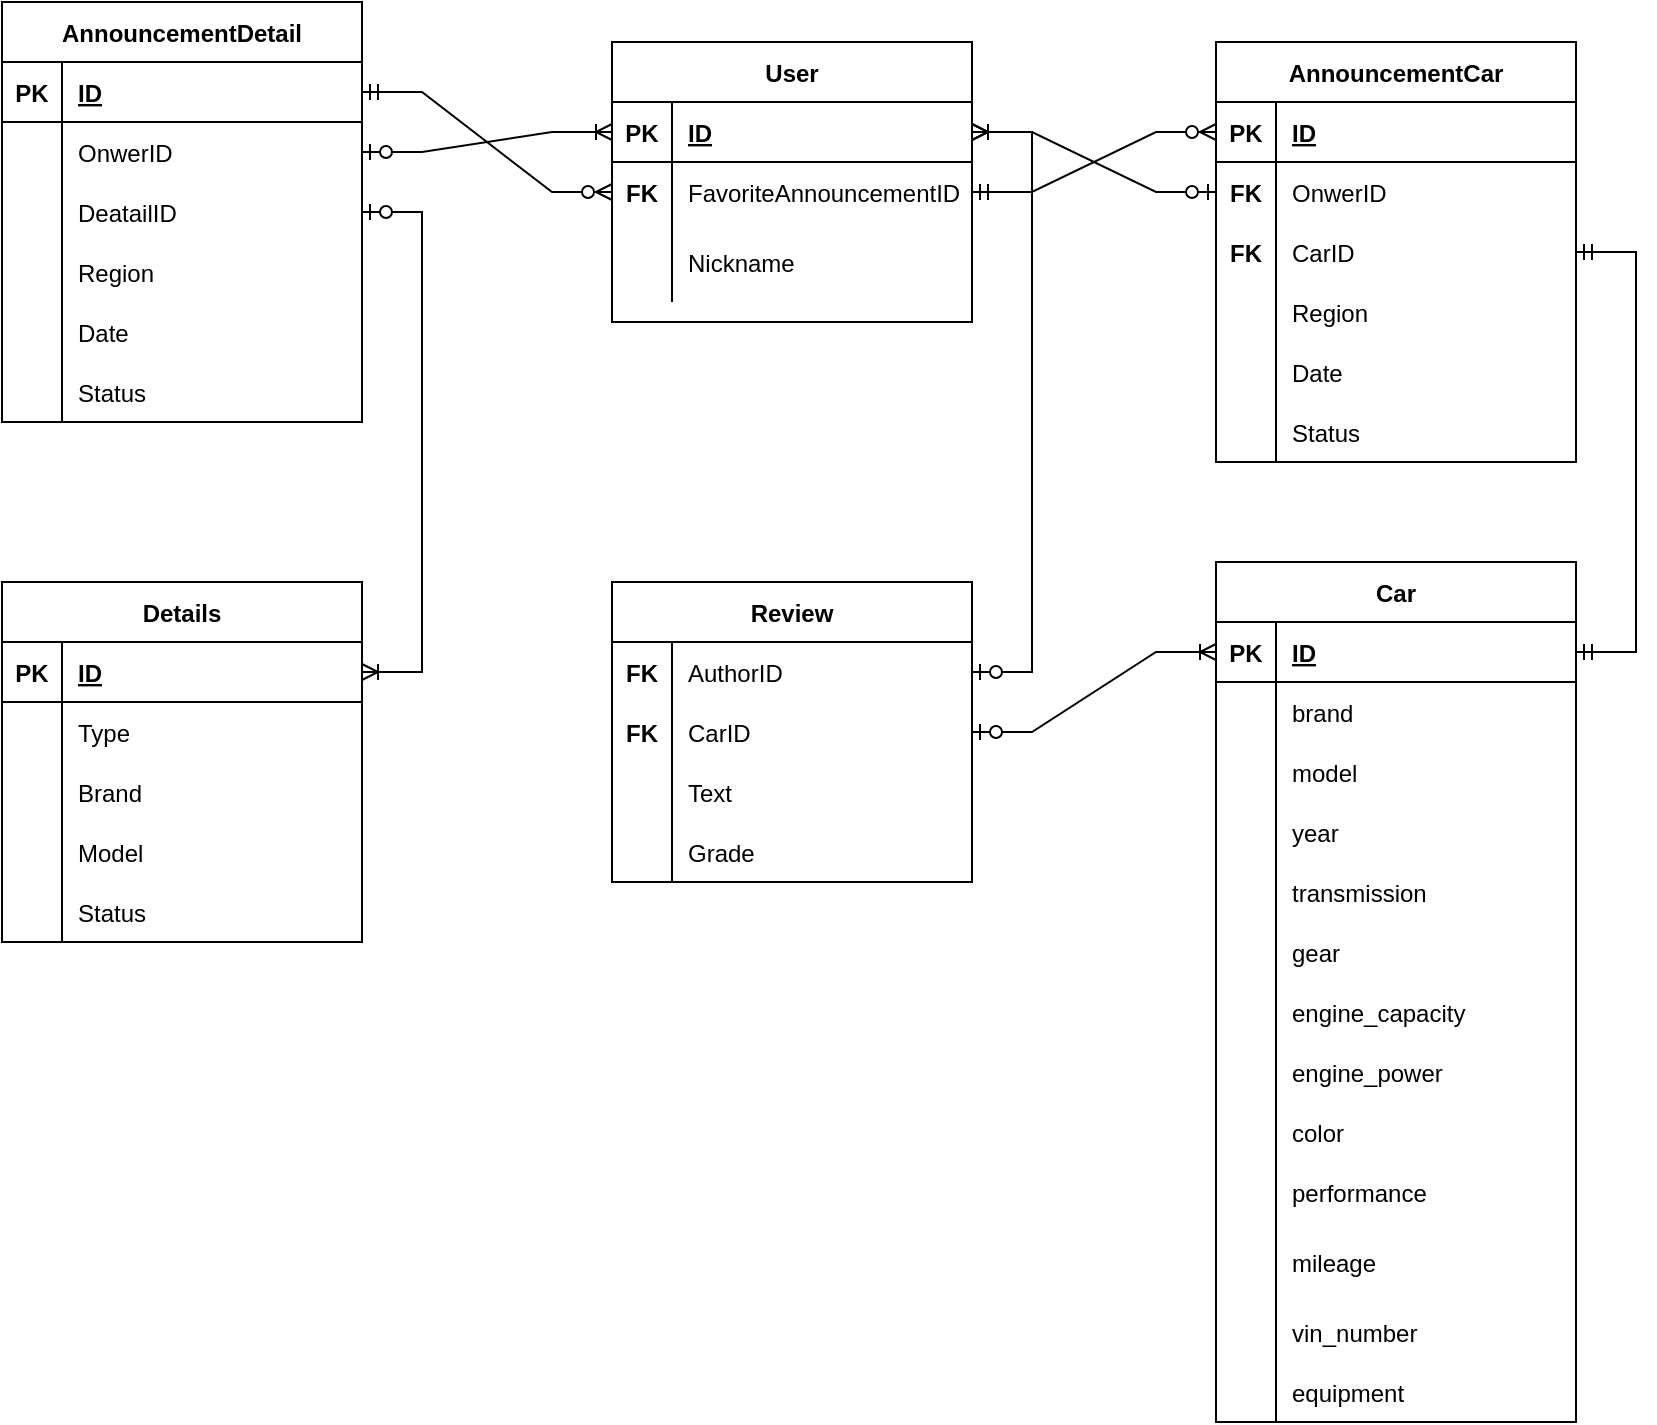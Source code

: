<mxfile version="15.7.4" type="google"><diagram id="rW8OtsRRnIkYGr0_6KCj" name="Page-1"><mxGraphModel dx="2489" dy="802" grid="1" gridSize="10" guides="1" tooltips="1" connect="1" arrows="1" fold="1" page="1" pageScale="1" pageWidth="827" pageHeight="1169" math="0" shadow="0"><root><mxCell id="0"/><mxCell id="1" parent="0"/><mxCell id="2dMQiAIDQR5k8tGuNrAE-1" value="User" style="shape=table;startSize=30;container=1;collapsible=1;childLayout=tableLayout;fixedRows=1;rowLines=0;fontStyle=1;align=center;resizeLast=1;" vertex="1" parent="1"><mxGeometry x="-522" y="20" width="180" height="140" as="geometry"/></mxCell><mxCell id="2dMQiAIDQR5k8tGuNrAE-2" value="" style="shape=partialRectangle;collapsible=0;dropTarget=0;pointerEvents=0;fillColor=none;top=0;left=0;bottom=1;right=0;points=[[0,0.5],[1,0.5]];portConstraint=eastwest;" vertex="1" parent="2dMQiAIDQR5k8tGuNrAE-1"><mxGeometry y="30" width="180" height="30" as="geometry"/></mxCell><mxCell id="2dMQiAIDQR5k8tGuNrAE-3" value="PK" style="shape=partialRectangle;connectable=0;fillColor=none;top=0;left=0;bottom=0;right=0;fontStyle=1;overflow=hidden;" vertex="1" parent="2dMQiAIDQR5k8tGuNrAE-2"><mxGeometry width="30" height="30" as="geometry"><mxRectangle width="30" height="30" as="alternateBounds"/></mxGeometry></mxCell><mxCell id="2dMQiAIDQR5k8tGuNrAE-4" value="ID" style="shape=partialRectangle;connectable=0;fillColor=none;top=0;left=0;bottom=0;right=0;align=left;spacingLeft=6;fontStyle=5;overflow=hidden;" vertex="1" parent="2dMQiAIDQR5k8tGuNrAE-2"><mxGeometry x="30" width="150" height="30" as="geometry"><mxRectangle width="150" height="30" as="alternateBounds"/></mxGeometry></mxCell><mxCell id="2dMQiAIDQR5k8tGuNrAE-5" value="" style="shape=partialRectangle;collapsible=0;dropTarget=0;pointerEvents=0;fillColor=none;top=0;left=0;bottom=0;right=0;points=[[0,0.5],[1,0.5]];portConstraint=eastwest;" vertex="1" parent="2dMQiAIDQR5k8tGuNrAE-1"><mxGeometry y="60" width="180" height="30" as="geometry"/></mxCell><mxCell id="2dMQiAIDQR5k8tGuNrAE-6" value="" style="shape=partialRectangle;connectable=0;fillColor=none;top=0;left=0;bottom=0;right=0;editable=1;overflow=hidden;" vertex="1" parent="2dMQiAIDQR5k8tGuNrAE-5"><mxGeometry width="30" height="30" as="geometry"><mxRectangle width="30" height="30" as="alternateBounds"/></mxGeometry></mxCell><mxCell id="2dMQiAIDQR5k8tGuNrAE-7" value="FavoriteAnnouncementID" style="shape=partialRectangle;connectable=0;fillColor=none;top=0;left=0;bottom=0;right=0;align=left;spacingLeft=6;overflow=hidden;" vertex="1" parent="2dMQiAIDQR5k8tGuNrAE-5"><mxGeometry x="30" width="150" height="30" as="geometry"><mxRectangle width="150" height="30" as="alternateBounds"/></mxGeometry></mxCell><mxCell id="2dMQiAIDQR5k8tGuNrAE-8" value="" style="shape=partialRectangle;collapsible=0;dropTarget=0;pointerEvents=0;fillColor=none;top=0;left=0;bottom=0;right=0;points=[[0,0.5],[1,0.5]];portConstraint=eastwest;" vertex="1" parent="2dMQiAIDQR5k8tGuNrAE-1"><mxGeometry y="90" width="180" height="40" as="geometry"/></mxCell><mxCell id="2dMQiAIDQR5k8tGuNrAE-9" value="" style="shape=partialRectangle;connectable=0;fillColor=none;top=0;left=0;bottom=0;right=0;editable=1;overflow=hidden;" vertex="1" parent="2dMQiAIDQR5k8tGuNrAE-8"><mxGeometry width="30" height="40" as="geometry"><mxRectangle width="30" height="40" as="alternateBounds"/></mxGeometry></mxCell><mxCell id="2dMQiAIDQR5k8tGuNrAE-10" value="Nickname" style="shape=partialRectangle;connectable=0;fillColor=none;top=0;left=0;bottom=0;right=0;align=left;spacingLeft=6;overflow=hidden;" vertex="1" parent="2dMQiAIDQR5k8tGuNrAE-8"><mxGeometry x="30" width="150" height="40" as="geometry"><mxRectangle width="150" height="40" as="alternateBounds"/></mxGeometry></mxCell><mxCell id="2dMQiAIDQR5k8tGuNrAE-14" value="AnnouncementCar" style="shape=table;startSize=30;container=1;collapsible=1;childLayout=tableLayout;fixedRows=1;rowLines=0;fontStyle=1;align=center;resizeLast=1;" vertex="1" parent="1"><mxGeometry x="-220" y="20" width="180" height="210" as="geometry"/></mxCell><mxCell id="2dMQiAIDQR5k8tGuNrAE-15" value="" style="shape=partialRectangle;collapsible=0;dropTarget=0;pointerEvents=0;fillColor=none;top=0;left=0;bottom=1;right=0;points=[[0,0.5],[1,0.5]];portConstraint=eastwest;" vertex="1" parent="2dMQiAIDQR5k8tGuNrAE-14"><mxGeometry y="30" width="180" height="30" as="geometry"/></mxCell><mxCell id="2dMQiAIDQR5k8tGuNrAE-16" value="PK" style="shape=partialRectangle;connectable=0;fillColor=none;top=0;left=0;bottom=0;right=0;fontStyle=1;overflow=hidden;" vertex="1" parent="2dMQiAIDQR5k8tGuNrAE-15"><mxGeometry width="30" height="30" as="geometry"><mxRectangle width="30" height="30" as="alternateBounds"/></mxGeometry></mxCell><mxCell id="2dMQiAIDQR5k8tGuNrAE-17" value="ID" style="shape=partialRectangle;connectable=0;fillColor=none;top=0;left=0;bottom=0;right=0;align=left;spacingLeft=6;fontStyle=5;overflow=hidden;" vertex="1" parent="2dMQiAIDQR5k8tGuNrAE-15"><mxGeometry x="30" width="150" height="30" as="geometry"><mxRectangle width="150" height="30" as="alternateBounds"/></mxGeometry></mxCell><mxCell id="2dMQiAIDQR5k8tGuNrAE-18" value="" style="shape=partialRectangle;collapsible=0;dropTarget=0;pointerEvents=0;fillColor=none;top=0;left=0;bottom=0;right=0;points=[[0,0.5],[1,0.5]];portConstraint=eastwest;" vertex="1" parent="2dMQiAIDQR5k8tGuNrAE-14"><mxGeometry y="60" width="180" height="30" as="geometry"/></mxCell><mxCell id="2dMQiAIDQR5k8tGuNrAE-19" value="" style="shape=partialRectangle;connectable=0;fillColor=none;top=0;left=0;bottom=0;right=0;editable=1;overflow=hidden;" vertex="1" parent="2dMQiAIDQR5k8tGuNrAE-18"><mxGeometry width="30" height="30" as="geometry"><mxRectangle width="30" height="30" as="alternateBounds"/></mxGeometry></mxCell><mxCell id="2dMQiAIDQR5k8tGuNrAE-20" value="OnwerID" style="shape=partialRectangle;connectable=0;fillColor=none;top=0;left=0;bottom=0;right=0;align=left;spacingLeft=6;overflow=hidden;" vertex="1" parent="2dMQiAIDQR5k8tGuNrAE-18"><mxGeometry x="30" width="150" height="30" as="geometry"><mxRectangle width="150" height="30" as="alternateBounds"/></mxGeometry></mxCell><mxCell id="2dMQiAIDQR5k8tGuNrAE-21" value="" style="shape=partialRectangle;collapsible=0;dropTarget=0;pointerEvents=0;fillColor=none;top=0;left=0;bottom=0;right=0;points=[[0,0.5],[1,0.5]];portConstraint=eastwest;" vertex="1" parent="2dMQiAIDQR5k8tGuNrAE-14"><mxGeometry y="90" width="180" height="30" as="geometry"/></mxCell><mxCell id="2dMQiAIDQR5k8tGuNrAE-22" value="" style="shape=partialRectangle;connectable=0;fillColor=none;top=0;left=0;bottom=0;right=0;editable=1;overflow=hidden;" vertex="1" parent="2dMQiAIDQR5k8tGuNrAE-21"><mxGeometry width="30" height="30" as="geometry"><mxRectangle width="30" height="30" as="alternateBounds"/></mxGeometry></mxCell><mxCell id="2dMQiAIDQR5k8tGuNrAE-23" value="CarID" style="shape=partialRectangle;connectable=0;fillColor=none;top=0;left=0;bottom=0;right=0;align=left;spacingLeft=6;overflow=hidden;" vertex="1" parent="2dMQiAIDQR5k8tGuNrAE-21"><mxGeometry x="30" width="150" height="30" as="geometry"><mxRectangle width="150" height="30" as="alternateBounds"/></mxGeometry></mxCell><mxCell id="2dMQiAIDQR5k8tGuNrAE-24" value="" style="shape=partialRectangle;collapsible=0;dropTarget=0;pointerEvents=0;fillColor=none;top=0;left=0;bottom=0;right=0;points=[[0,0.5],[1,0.5]];portConstraint=eastwest;" vertex="1" parent="2dMQiAIDQR5k8tGuNrAE-14"><mxGeometry y="120" width="180" height="30" as="geometry"/></mxCell><mxCell id="2dMQiAIDQR5k8tGuNrAE-25" value="" style="shape=partialRectangle;connectable=0;fillColor=none;top=0;left=0;bottom=0;right=0;editable=1;overflow=hidden;" vertex="1" parent="2dMQiAIDQR5k8tGuNrAE-24"><mxGeometry width="30" height="30" as="geometry"><mxRectangle width="30" height="30" as="alternateBounds"/></mxGeometry></mxCell><mxCell id="2dMQiAIDQR5k8tGuNrAE-26" value="Region" style="shape=partialRectangle;connectable=0;fillColor=none;top=0;left=0;bottom=0;right=0;align=left;spacingLeft=6;overflow=hidden;" vertex="1" parent="2dMQiAIDQR5k8tGuNrAE-24"><mxGeometry x="30" width="150" height="30" as="geometry"><mxRectangle width="150" height="30" as="alternateBounds"/></mxGeometry></mxCell><mxCell id="2dMQiAIDQR5k8tGuNrAE-172" value="" style="shape=partialRectangle;collapsible=0;dropTarget=0;pointerEvents=0;fillColor=none;top=0;left=0;bottom=0;right=0;points=[[0,0.5],[1,0.5]];portConstraint=eastwest;" vertex="1" parent="2dMQiAIDQR5k8tGuNrAE-14"><mxGeometry y="150" width="180" height="30" as="geometry"/></mxCell><mxCell id="2dMQiAIDQR5k8tGuNrAE-173" value="" style="shape=partialRectangle;connectable=0;fillColor=none;top=0;left=0;bottom=0;right=0;editable=1;overflow=hidden;" vertex="1" parent="2dMQiAIDQR5k8tGuNrAE-172"><mxGeometry width="30" height="30" as="geometry"><mxRectangle width="30" height="30" as="alternateBounds"/></mxGeometry></mxCell><mxCell id="2dMQiAIDQR5k8tGuNrAE-174" value="Date" style="shape=partialRectangle;connectable=0;fillColor=none;top=0;left=0;bottom=0;right=0;align=left;spacingLeft=6;overflow=hidden;" vertex="1" parent="2dMQiAIDQR5k8tGuNrAE-172"><mxGeometry x="30" width="150" height="30" as="geometry"><mxRectangle width="150" height="30" as="alternateBounds"/></mxGeometry></mxCell><mxCell id="2dMQiAIDQR5k8tGuNrAE-175" value="" style="shape=partialRectangle;collapsible=0;dropTarget=0;pointerEvents=0;fillColor=none;top=0;left=0;bottom=0;right=0;points=[[0,0.5],[1,0.5]];portConstraint=eastwest;" vertex="1" parent="2dMQiAIDQR5k8tGuNrAE-14"><mxGeometry y="180" width="180" height="30" as="geometry"/></mxCell><mxCell id="2dMQiAIDQR5k8tGuNrAE-176" value="" style="shape=partialRectangle;connectable=0;fillColor=none;top=0;left=0;bottom=0;right=0;editable=1;overflow=hidden;" vertex="1" parent="2dMQiAIDQR5k8tGuNrAE-175"><mxGeometry width="30" height="30" as="geometry"><mxRectangle width="30" height="30" as="alternateBounds"/></mxGeometry></mxCell><mxCell id="2dMQiAIDQR5k8tGuNrAE-177" value="Status" style="shape=partialRectangle;connectable=0;fillColor=none;top=0;left=0;bottom=0;right=0;align=left;spacingLeft=6;overflow=hidden;" vertex="1" parent="2dMQiAIDQR5k8tGuNrAE-175"><mxGeometry x="30" width="150" height="30" as="geometry"><mxRectangle width="150" height="30" as="alternateBounds"/></mxGeometry></mxCell><mxCell id="2dMQiAIDQR5k8tGuNrAE-27" value="Car" style="shape=table;startSize=30;container=1;collapsible=1;childLayout=tableLayout;fixedRows=1;rowLines=0;fontStyle=1;align=center;resizeLast=1;" vertex="1" parent="1"><mxGeometry x="-220" y="280" width="180" height="430" as="geometry"/></mxCell><mxCell id="2dMQiAIDQR5k8tGuNrAE-28" value="" style="shape=partialRectangle;collapsible=0;dropTarget=0;pointerEvents=0;fillColor=none;top=0;left=0;bottom=1;right=0;points=[[0,0.5],[1,0.5]];portConstraint=eastwest;" vertex="1" parent="2dMQiAIDQR5k8tGuNrAE-27"><mxGeometry y="30" width="180" height="30" as="geometry"/></mxCell><mxCell id="2dMQiAIDQR5k8tGuNrAE-29" value="PK" style="shape=partialRectangle;connectable=0;fillColor=none;top=0;left=0;bottom=0;right=0;fontStyle=1;overflow=hidden;" vertex="1" parent="2dMQiAIDQR5k8tGuNrAE-28"><mxGeometry width="30" height="30" as="geometry"><mxRectangle width="30" height="30" as="alternateBounds"/></mxGeometry></mxCell><mxCell id="2dMQiAIDQR5k8tGuNrAE-30" value="ID" style="shape=partialRectangle;connectable=0;fillColor=none;top=0;left=0;bottom=0;right=0;align=left;spacingLeft=6;fontStyle=5;overflow=hidden;" vertex="1" parent="2dMQiAIDQR5k8tGuNrAE-28"><mxGeometry x="30" width="150" height="30" as="geometry"><mxRectangle width="150" height="30" as="alternateBounds"/></mxGeometry></mxCell><mxCell id="2dMQiAIDQR5k8tGuNrAE-31" value="" style="shape=partialRectangle;collapsible=0;dropTarget=0;pointerEvents=0;fillColor=none;top=0;left=0;bottom=0;right=0;points=[[0,0.5],[1,0.5]];portConstraint=eastwest;" vertex="1" parent="2dMQiAIDQR5k8tGuNrAE-27"><mxGeometry y="60" width="180" height="30" as="geometry"/></mxCell><mxCell id="2dMQiAIDQR5k8tGuNrAE-32" value="" style="shape=partialRectangle;connectable=0;fillColor=none;top=0;left=0;bottom=0;right=0;editable=1;overflow=hidden;" vertex="1" parent="2dMQiAIDQR5k8tGuNrAE-31"><mxGeometry width="30" height="30" as="geometry"><mxRectangle width="30" height="30" as="alternateBounds"/></mxGeometry></mxCell><mxCell id="2dMQiAIDQR5k8tGuNrAE-33" value="brand" style="shape=partialRectangle;connectable=0;fillColor=none;top=0;left=0;bottom=0;right=0;align=left;spacingLeft=6;overflow=hidden;" vertex="1" parent="2dMQiAIDQR5k8tGuNrAE-31"><mxGeometry x="30" width="150" height="30" as="geometry"><mxRectangle width="150" height="30" as="alternateBounds"/></mxGeometry></mxCell><mxCell id="2dMQiAIDQR5k8tGuNrAE-34" value="" style="shape=partialRectangle;collapsible=0;dropTarget=0;pointerEvents=0;fillColor=none;top=0;left=0;bottom=0;right=0;points=[[0,0.5],[1,0.5]];portConstraint=eastwest;" vertex="1" parent="2dMQiAIDQR5k8tGuNrAE-27"><mxGeometry y="90" width="180" height="30" as="geometry"/></mxCell><mxCell id="2dMQiAIDQR5k8tGuNrAE-35" value="" style="shape=partialRectangle;connectable=0;fillColor=none;top=0;left=0;bottom=0;right=0;editable=1;overflow=hidden;" vertex="1" parent="2dMQiAIDQR5k8tGuNrAE-34"><mxGeometry width="30" height="30" as="geometry"><mxRectangle width="30" height="30" as="alternateBounds"/></mxGeometry></mxCell><mxCell id="2dMQiAIDQR5k8tGuNrAE-36" value="model" style="shape=partialRectangle;connectable=0;fillColor=none;top=0;left=0;bottom=0;right=0;align=left;spacingLeft=6;overflow=hidden;" vertex="1" parent="2dMQiAIDQR5k8tGuNrAE-34"><mxGeometry x="30" width="150" height="30" as="geometry"><mxRectangle width="150" height="30" as="alternateBounds"/></mxGeometry></mxCell><mxCell id="2dMQiAIDQR5k8tGuNrAE-37" value="" style="shape=partialRectangle;collapsible=0;dropTarget=0;pointerEvents=0;fillColor=none;top=0;left=0;bottom=0;right=0;points=[[0,0.5],[1,0.5]];portConstraint=eastwest;" vertex="1" parent="2dMQiAIDQR5k8tGuNrAE-27"><mxGeometry y="120" width="180" height="30" as="geometry"/></mxCell><mxCell id="2dMQiAIDQR5k8tGuNrAE-38" value="" style="shape=partialRectangle;connectable=0;fillColor=none;top=0;left=0;bottom=0;right=0;editable=1;overflow=hidden;" vertex="1" parent="2dMQiAIDQR5k8tGuNrAE-37"><mxGeometry width="30" height="30" as="geometry"><mxRectangle width="30" height="30" as="alternateBounds"/></mxGeometry></mxCell><mxCell id="2dMQiAIDQR5k8tGuNrAE-39" value="year" style="shape=partialRectangle;connectable=0;fillColor=none;top=0;left=0;bottom=0;right=0;align=left;spacingLeft=6;overflow=hidden;" vertex="1" parent="2dMQiAIDQR5k8tGuNrAE-37"><mxGeometry x="30" width="150" height="30" as="geometry"><mxRectangle width="150" height="30" as="alternateBounds"/></mxGeometry></mxCell><mxCell id="2dMQiAIDQR5k8tGuNrAE-130" value="" style="shape=partialRectangle;collapsible=0;dropTarget=0;pointerEvents=0;fillColor=none;top=0;left=0;bottom=0;right=0;points=[[0,0.5],[1,0.5]];portConstraint=eastwest;" vertex="1" parent="2dMQiAIDQR5k8tGuNrAE-27"><mxGeometry y="150" width="180" height="30" as="geometry"/></mxCell><mxCell id="2dMQiAIDQR5k8tGuNrAE-131" value="" style="shape=partialRectangle;connectable=0;fillColor=none;top=0;left=0;bottom=0;right=0;editable=1;overflow=hidden;" vertex="1" parent="2dMQiAIDQR5k8tGuNrAE-130"><mxGeometry width="30" height="30" as="geometry"><mxRectangle width="30" height="30" as="alternateBounds"/></mxGeometry></mxCell><mxCell id="2dMQiAIDQR5k8tGuNrAE-132" value="transmission" style="shape=partialRectangle;connectable=0;fillColor=none;top=0;left=0;bottom=0;right=0;align=left;spacingLeft=6;overflow=hidden;" vertex="1" parent="2dMQiAIDQR5k8tGuNrAE-130"><mxGeometry x="30" width="150" height="30" as="geometry"><mxRectangle width="150" height="30" as="alternateBounds"/></mxGeometry></mxCell><mxCell id="2dMQiAIDQR5k8tGuNrAE-133" value="" style="shape=partialRectangle;collapsible=0;dropTarget=0;pointerEvents=0;fillColor=none;top=0;left=0;bottom=0;right=0;points=[[0,0.5],[1,0.5]];portConstraint=eastwest;" vertex="1" parent="2dMQiAIDQR5k8tGuNrAE-27"><mxGeometry y="180" width="180" height="30" as="geometry"/></mxCell><mxCell id="2dMQiAIDQR5k8tGuNrAE-134" value="" style="shape=partialRectangle;connectable=0;fillColor=none;top=0;left=0;bottom=0;right=0;editable=1;overflow=hidden;" vertex="1" parent="2dMQiAIDQR5k8tGuNrAE-133"><mxGeometry width="30" height="30" as="geometry"><mxRectangle width="30" height="30" as="alternateBounds"/></mxGeometry></mxCell><mxCell id="2dMQiAIDQR5k8tGuNrAE-135" value="gear" style="shape=partialRectangle;connectable=0;fillColor=none;top=0;left=0;bottom=0;right=0;align=left;spacingLeft=6;overflow=hidden;" vertex="1" parent="2dMQiAIDQR5k8tGuNrAE-133"><mxGeometry x="30" width="150" height="30" as="geometry"><mxRectangle width="150" height="30" as="alternateBounds"/></mxGeometry></mxCell><mxCell id="2dMQiAIDQR5k8tGuNrAE-136" value="" style="shape=partialRectangle;collapsible=0;dropTarget=0;pointerEvents=0;fillColor=none;top=0;left=0;bottom=0;right=0;points=[[0,0.5],[1,0.5]];portConstraint=eastwest;" vertex="1" parent="2dMQiAIDQR5k8tGuNrAE-27"><mxGeometry y="210" width="180" height="30" as="geometry"/></mxCell><mxCell id="2dMQiAIDQR5k8tGuNrAE-137" value="" style="shape=partialRectangle;connectable=0;fillColor=none;top=0;left=0;bottom=0;right=0;editable=1;overflow=hidden;" vertex="1" parent="2dMQiAIDQR5k8tGuNrAE-136"><mxGeometry width="30" height="30" as="geometry"><mxRectangle width="30" height="30" as="alternateBounds"/></mxGeometry></mxCell><mxCell id="2dMQiAIDQR5k8tGuNrAE-138" value="engine_capacity" style="shape=partialRectangle;connectable=0;fillColor=none;top=0;left=0;bottom=0;right=0;align=left;spacingLeft=6;overflow=hidden;" vertex="1" parent="2dMQiAIDQR5k8tGuNrAE-136"><mxGeometry x="30" width="150" height="30" as="geometry"><mxRectangle width="150" height="30" as="alternateBounds"/></mxGeometry></mxCell><mxCell id="2dMQiAIDQR5k8tGuNrAE-139" value="" style="shape=partialRectangle;collapsible=0;dropTarget=0;pointerEvents=0;fillColor=none;top=0;left=0;bottom=0;right=0;points=[[0,0.5],[1,0.5]];portConstraint=eastwest;" vertex="1" parent="2dMQiAIDQR5k8tGuNrAE-27"><mxGeometry y="240" width="180" height="30" as="geometry"/></mxCell><mxCell id="2dMQiAIDQR5k8tGuNrAE-140" value="" style="shape=partialRectangle;connectable=0;fillColor=none;top=0;left=0;bottom=0;right=0;editable=1;overflow=hidden;" vertex="1" parent="2dMQiAIDQR5k8tGuNrAE-139"><mxGeometry width="30" height="30" as="geometry"><mxRectangle width="30" height="30" as="alternateBounds"/></mxGeometry></mxCell><mxCell id="2dMQiAIDQR5k8tGuNrAE-141" value="engine_power" style="shape=partialRectangle;connectable=0;fillColor=none;top=0;left=0;bottom=0;right=0;align=left;spacingLeft=6;overflow=hidden;" vertex="1" parent="2dMQiAIDQR5k8tGuNrAE-139"><mxGeometry x="30" width="150" height="30" as="geometry"><mxRectangle width="150" height="30" as="alternateBounds"/></mxGeometry></mxCell><mxCell id="2dMQiAIDQR5k8tGuNrAE-148" value="" style="shape=partialRectangle;collapsible=0;dropTarget=0;pointerEvents=0;fillColor=none;top=0;left=0;bottom=0;right=0;points=[[0,0.5],[1,0.5]];portConstraint=eastwest;" vertex="1" parent="2dMQiAIDQR5k8tGuNrAE-27"><mxGeometry y="270" width="180" height="30" as="geometry"/></mxCell><mxCell id="2dMQiAIDQR5k8tGuNrAE-149" value="" style="shape=partialRectangle;connectable=0;fillColor=none;top=0;left=0;bottom=0;right=0;editable=1;overflow=hidden;" vertex="1" parent="2dMQiAIDQR5k8tGuNrAE-148"><mxGeometry width="30" height="30" as="geometry"><mxRectangle width="30" height="30" as="alternateBounds"/></mxGeometry></mxCell><mxCell id="2dMQiAIDQR5k8tGuNrAE-150" value="color" style="shape=partialRectangle;connectable=0;fillColor=none;top=0;left=0;bottom=0;right=0;align=left;spacingLeft=6;overflow=hidden;" vertex="1" parent="2dMQiAIDQR5k8tGuNrAE-148"><mxGeometry x="30" width="150" height="30" as="geometry"><mxRectangle width="150" height="30" as="alternateBounds"/></mxGeometry></mxCell><mxCell id="2dMQiAIDQR5k8tGuNrAE-151" value="" style="shape=partialRectangle;collapsible=0;dropTarget=0;pointerEvents=0;fillColor=none;top=0;left=0;bottom=0;right=0;points=[[0,0.5],[1,0.5]];portConstraint=eastwest;" vertex="1" parent="2dMQiAIDQR5k8tGuNrAE-27"><mxGeometry y="300" width="180" height="30" as="geometry"/></mxCell><mxCell id="2dMQiAIDQR5k8tGuNrAE-152" value="" style="shape=partialRectangle;connectable=0;fillColor=none;top=0;left=0;bottom=0;right=0;editable=1;overflow=hidden;" vertex="1" parent="2dMQiAIDQR5k8tGuNrAE-151"><mxGeometry width="30" height="30" as="geometry"><mxRectangle width="30" height="30" as="alternateBounds"/></mxGeometry></mxCell><mxCell id="2dMQiAIDQR5k8tGuNrAE-153" value="performance" style="shape=partialRectangle;connectable=0;fillColor=none;top=0;left=0;bottom=0;right=0;align=left;spacingLeft=6;overflow=hidden;" vertex="1" parent="2dMQiAIDQR5k8tGuNrAE-151"><mxGeometry x="30" width="150" height="30" as="geometry"><mxRectangle width="150" height="30" as="alternateBounds"/></mxGeometry></mxCell><mxCell id="2dMQiAIDQR5k8tGuNrAE-154" value="" style="shape=partialRectangle;collapsible=0;dropTarget=0;pointerEvents=0;fillColor=none;top=0;left=0;bottom=0;right=0;points=[[0,0.5],[1,0.5]];portConstraint=eastwest;" vertex="1" parent="2dMQiAIDQR5k8tGuNrAE-27"><mxGeometry y="330" width="180" height="40" as="geometry"/></mxCell><mxCell id="2dMQiAIDQR5k8tGuNrAE-155" value="" style="shape=partialRectangle;connectable=0;fillColor=none;top=0;left=0;bottom=0;right=0;editable=1;overflow=hidden;" vertex="1" parent="2dMQiAIDQR5k8tGuNrAE-154"><mxGeometry width="30" height="40" as="geometry"><mxRectangle width="30" height="40" as="alternateBounds"/></mxGeometry></mxCell><mxCell id="2dMQiAIDQR5k8tGuNrAE-156" value="mileage" style="shape=partialRectangle;connectable=0;fillColor=none;top=0;left=0;bottom=0;right=0;align=left;spacingLeft=6;overflow=hidden;" vertex="1" parent="2dMQiAIDQR5k8tGuNrAE-154"><mxGeometry x="30" width="150" height="40" as="geometry"><mxRectangle width="150" height="40" as="alternateBounds"/></mxGeometry></mxCell><mxCell id="2dMQiAIDQR5k8tGuNrAE-157" value="" style="shape=partialRectangle;collapsible=0;dropTarget=0;pointerEvents=0;fillColor=none;top=0;left=0;bottom=0;right=0;points=[[0,0.5],[1,0.5]];portConstraint=eastwest;" vertex="1" parent="2dMQiAIDQR5k8tGuNrAE-27"><mxGeometry y="370" width="180" height="30" as="geometry"/></mxCell><mxCell id="2dMQiAIDQR5k8tGuNrAE-158" value="" style="shape=partialRectangle;connectable=0;fillColor=none;top=0;left=0;bottom=0;right=0;editable=1;overflow=hidden;" vertex="1" parent="2dMQiAIDQR5k8tGuNrAE-157"><mxGeometry width="30" height="30" as="geometry"><mxRectangle width="30" height="30" as="alternateBounds"/></mxGeometry></mxCell><mxCell id="2dMQiAIDQR5k8tGuNrAE-159" value="vin_number" style="shape=partialRectangle;connectable=0;fillColor=none;top=0;left=0;bottom=0;right=0;align=left;spacingLeft=6;overflow=hidden;" vertex="1" parent="2dMQiAIDQR5k8tGuNrAE-157"><mxGeometry x="30" width="150" height="30" as="geometry"><mxRectangle width="150" height="30" as="alternateBounds"/></mxGeometry></mxCell><mxCell id="2dMQiAIDQR5k8tGuNrAE-160" value="" style="shape=partialRectangle;collapsible=0;dropTarget=0;pointerEvents=0;fillColor=none;top=0;left=0;bottom=0;right=0;points=[[0,0.5],[1,0.5]];portConstraint=eastwest;" vertex="1" parent="2dMQiAIDQR5k8tGuNrAE-27"><mxGeometry y="400" width="180" height="30" as="geometry"/></mxCell><mxCell id="2dMQiAIDQR5k8tGuNrAE-161" value="" style="shape=partialRectangle;connectable=0;fillColor=none;top=0;left=0;bottom=0;right=0;editable=1;overflow=hidden;" vertex="1" parent="2dMQiAIDQR5k8tGuNrAE-160"><mxGeometry width="30" height="30" as="geometry"><mxRectangle width="30" height="30" as="alternateBounds"/></mxGeometry></mxCell><mxCell id="2dMQiAIDQR5k8tGuNrAE-162" value="equipment" style="shape=partialRectangle;connectable=0;fillColor=none;top=0;left=0;bottom=0;right=0;align=left;spacingLeft=6;overflow=hidden;" vertex="1" parent="2dMQiAIDQR5k8tGuNrAE-160"><mxGeometry x="30" width="150" height="30" as="geometry"><mxRectangle width="150" height="30" as="alternateBounds"/></mxGeometry></mxCell><mxCell id="2dMQiAIDQR5k8tGuNrAE-40" value="Review" style="shape=table;startSize=30;container=1;collapsible=1;childLayout=tableLayout;fixedRows=1;rowLines=0;fontStyle=1;align=center;resizeLast=1;" vertex="1" parent="1"><mxGeometry x="-522" y="290" width="180" height="150" as="geometry"/></mxCell><mxCell id="2dMQiAIDQR5k8tGuNrAE-44" value="" style="shape=partialRectangle;collapsible=0;dropTarget=0;pointerEvents=0;fillColor=none;top=0;left=0;bottom=0;right=0;points=[[0,0.5],[1,0.5]];portConstraint=eastwest;" vertex="1" parent="2dMQiAIDQR5k8tGuNrAE-40"><mxGeometry y="30" width="180" height="30" as="geometry"/></mxCell><mxCell id="2dMQiAIDQR5k8tGuNrAE-45" value="" style="shape=partialRectangle;connectable=0;fillColor=none;top=0;left=0;bottom=0;right=0;editable=1;overflow=hidden;" vertex="1" parent="2dMQiAIDQR5k8tGuNrAE-44"><mxGeometry width="30" height="30" as="geometry"><mxRectangle width="30" height="30" as="alternateBounds"/></mxGeometry></mxCell><mxCell id="2dMQiAIDQR5k8tGuNrAE-46" value="AuthorID" style="shape=partialRectangle;connectable=0;fillColor=none;top=0;left=0;bottom=0;right=0;align=left;spacingLeft=6;overflow=hidden;" vertex="1" parent="2dMQiAIDQR5k8tGuNrAE-44"><mxGeometry x="30" width="150" height="30" as="geometry"><mxRectangle width="150" height="30" as="alternateBounds"/></mxGeometry></mxCell><mxCell id="2dMQiAIDQR5k8tGuNrAE-47" value="" style="shape=partialRectangle;collapsible=0;dropTarget=0;pointerEvents=0;fillColor=none;top=0;left=0;bottom=0;right=0;points=[[0,0.5],[1,0.5]];portConstraint=eastwest;" vertex="1" parent="2dMQiAIDQR5k8tGuNrAE-40"><mxGeometry y="60" width="180" height="30" as="geometry"/></mxCell><mxCell id="2dMQiAIDQR5k8tGuNrAE-48" value="" style="shape=partialRectangle;connectable=0;fillColor=none;top=0;left=0;bottom=0;right=0;editable=1;overflow=hidden;" vertex="1" parent="2dMQiAIDQR5k8tGuNrAE-47"><mxGeometry width="30" height="30" as="geometry"><mxRectangle width="30" height="30" as="alternateBounds"/></mxGeometry></mxCell><mxCell id="2dMQiAIDQR5k8tGuNrAE-49" value="CarID" style="shape=partialRectangle;connectable=0;fillColor=none;top=0;left=0;bottom=0;right=0;align=left;spacingLeft=6;overflow=hidden;" vertex="1" parent="2dMQiAIDQR5k8tGuNrAE-47"><mxGeometry x="30" width="150" height="30" as="geometry"><mxRectangle width="150" height="30" as="alternateBounds"/></mxGeometry></mxCell><mxCell id="2dMQiAIDQR5k8tGuNrAE-50" value="" style="shape=partialRectangle;collapsible=0;dropTarget=0;pointerEvents=0;fillColor=none;top=0;left=0;bottom=0;right=0;points=[[0,0.5],[1,0.5]];portConstraint=eastwest;" vertex="1" parent="2dMQiAIDQR5k8tGuNrAE-40"><mxGeometry y="90" width="180" height="30" as="geometry"/></mxCell><mxCell id="2dMQiAIDQR5k8tGuNrAE-51" value="" style="shape=partialRectangle;connectable=0;fillColor=none;top=0;left=0;bottom=0;right=0;editable=1;overflow=hidden;" vertex="1" parent="2dMQiAIDQR5k8tGuNrAE-50"><mxGeometry width="30" height="30" as="geometry"><mxRectangle width="30" height="30" as="alternateBounds"/></mxGeometry></mxCell><mxCell id="2dMQiAIDQR5k8tGuNrAE-52" value="Text" style="shape=partialRectangle;connectable=0;fillColor=none;top=0;left=0;bottom=0;right=0;align=left;spacingLeft=6;overflow=hidden;" vertex="1" parent="2dMQiAIDQR5k8tGuNrAE-50"><mxGeometry x="30" width="150" height="30" as="geometry"><mxRectangle width="150" height="30" as="alternateBounds"/></mxGeometry></mxCell><mxCell id="2dMQiAIDQR5k8tGuNrAE-163" value="" style="shape=partialRectangle;collapsible=0;dropTarget=0;pointerEvents=0;fillColor=none;top=0;left=0;bottom=0;right=0;points=[[0,0.5],[1,0.5]];portConstraint=eastwest;" vertex="1" parent="2dMQiAIDQR5k8tGuNrAE-40"><mxGeometry y="120" width="180" height="30" as="geometry"/></mxCell><mxCell id="2dMQiAIDQR5k8tGuNrAE-164" value="" style="shape=partialRectangle;connectable=0;fillColor=none;top=0;left=0;bottom=0;right=0;editable=1;overflow=hidden;" vertex="1" parent="2dMQiAIDQR5k8tGuNrAE-163"><mxGeometry width="30" height="30" as="geometry"><mxRectangle width="30" height="30" as="alternateBounds"/></mxGeometry></mxCell><mxCell id="2dMQiAIDQR5k8tGuNrAE-165" value="Grade" style="shape=partialRectangle;connectable=0;fillColor=none;top=0;left=0;bottom=0;right=0;align=left;spacingLeft=6;overflow=hidden;" vertex="1" parent="2dMQiAIDQR5k8tGuNrAE-163"><mxGeometry x="30" width="150" height="30" as="geometry"><mxRectangle width="150" height="30" as="alternateBounds"/></mxGeometry></mxCell><mxCell id="2dMQiAIDQR5k8tGuNrAE-178" value="FK" style="shape=partialRectangle;connectable=0;fillColor=none;top=0;left=0;bottom=0;right=0;fontStyle=1;overflow=hidden;" vertex="1" parent="1"><mxGeometry x="-220" y="110" width="30" height="30" as="geometry"><mxRectangle width="30" height="30" as="alternateBounds"/></mxGeometry></mxCell><mxCell id="2dMQiAIDQR5k8tGuNrAE-179" value="FK" style="shape=partialRectangle;connectable=0;fillColor=none;top=0;left=0;bottom=0;right=0;fontStyle=1;overflow=hidden;" vertex="1" parent="1"><mxGeometry x="-220" y="80" width="30" height="30" as="geometry"><mxRectangle width="30" height="30" as="alternateBounds"/></mxGeometry></mxCell><mxCell id="2dMQiAIDQR5k8tGuNrAE-180" value="FK" style="shape=partialRectangle;connectable=0;fillColor=none;top=0;left=0;bottom=0;right=0;fontStyle=1;overflow=hidden;" vertex="1" parent="1"><mxGeometry x="-522" y="350" width="30" height="30" as="geometry"><mxRectangle width="30" height="30" as="alternateBounds"/></mxGeometry></mxCell><mxCell id="2dMQiAIDQR5k8tGuNrAE-181" value="FK" style="shape=partialRectangle;connectable=0;fillColor=none;top=0;left=0;bottom=0;right=0;fontStyle=1;overflow=hidden;" vertex="1" parent="1"><mxGeometry x="-522" y="320" width="30" height="30" as="geometry"><mxRectangle width="30" height="30" as="alternateBounds"/></mxGeometry></mxCell><mxCell id="2dMQiAIDQR5k8tGuNrAE-182" value="FK" style="shape=partialRectangle;connectable=0;fillColor=none;top=0;left=0;bottom=0;right=0;fontStyle=1;overflow=hidden;" vertex="1" parent="1"><mxGeometry x="-522" y="80" width="30" height="30" as="geometry"><mxRectangle width="30" height="30" as="alternateBounds"/></mxGeometry></mxCell><mxCell id="2dMQiAIDQR5k8tGuNrAE-184" value="" style="edgeStyle=entityRelationEdgeStyle;fontSize=12;html=1;endArrow=ERzeroToMany;startArrow=ERmandOne;rounded=0;exitX=1;exitY=0.5;exitDx=0;exitDy=0;entryX=0;entryY=0.5;entryDx=0;entryDy=0;" edge="1" parent="1" source="2dMQiAIDQR5k8tGuNrAE-5" target="2dMQiAIDQR5k8tGuNrAE-15"><mxGeometry width="100" height="100" relative="1" as="geometry"><mxPoint x="-227" y="340" as="sourcePoint"/><mxPoint x="-127" y="240" as="targetPoint"/></mxGeometry></mxCell><mxCell id="2dMQiAIDQR5k8tGuNrAE-188" value="" style="edgeStyle=entityRelationEdgeStyle;fontSize=12;html=1;endArrow=ERoneToMany;startArrow=ERzeroToOne;rounded=0;entryX=1;entryY=0.5;entryDx=0;entryDy=0;" edge="1" parent="1" source="2dMQiAIDQR5k8tGuNrAE-18" target="2dMQiAIDQR5k8tGuNrAE-2"><mxGeometry width="100" height="100" relative="1" as="geometry"><mxPoint x="-237" y="120" as="sourcePoint"/><mxPoint x="-127" y="240" as="targetPoint"/></mxGeometry></mxCell><mxCell id="2dMQiAIDQR5k8tGuNrAE-189" value="" style="edgeStyle=entityRelationEdgeStyle;fontSize=12;html=1;endArrow=ERmandOne;startArrow=ERmandOne;rounded=0;" edge="1" parent="1" source="2dMQiAIDQR5k8tGuNrAE-28" target="2dMQiAIDQR5k8tGuNrAE-21"><mxGeometry width="100" height="100" relative="1" as="geometry"><mxPoint x="-337" y="280" as="sourcePoint"/><mxPoint x="-87" y="130" as="targetPoint"/></mxGeometry></mxCell><mxCell id="2dMQiAIDQR5k8tGuNrAE-191" value="" style="edgeStyle=entityRelationEdgeStyle;fontSize=12;html=1;endArrow=ERoneToMany;startArrow=ERzeroToOne;rounded=0;entryX=1;entryY=0.5;entryDx=0;entryDy=0;" edge="1" parent="1" source="2dMQiAIDQR5k8tGuNrAE-44" target="2dMQiAIDQR5k8tGuNrAE-2"><mxGeometry width="100" height="100" relative="1" as="geometry"><mxPoint x="-177" y="330" as="sourcePoint"/><mxPoint x="-277" y="40" as="targetPoint"/></mxGeometry></mxCell><mxCell id="2dMQiAIDQR5k8tGuNrAE-193" value="" style="edgeStyle=entityRelationEdgeStyle;fontSize=12;html=1;endArrow=ERoneToMany;startArrow=ERzeroToOne;rounded=0;" edge="1" parent="1" source="2dMQiAIDQR5k8tGuNrAE-47" target="2dMQiAIDQR5k8tGuNrAE-28"><mxGeometry width="100" height="100" relative="1" as="geometry"><mxPoint x="-57" y="125" as="sourcePoint"/><mxPoint x="-312" y="95" as="targetPoint"/></mxGeometry></mxCell><mxCell id="2dMQiAIDQR5k8tGuNrAE-194" value="AnnouncementDetail" style="shape=table;startSize=30;container=1;collapsible=1;childLayout=tableLayout;fixedRows=1;rowLines=0;fontStyle=1;align=center;resizeLast=1;" vertex="1" parent="1"><mxGeometry x="-827" width="180" height="210" as="geometry"/></mxCell><mxCell id="2dMQiAIDQR5k8tGuNrAE-195" value="" style="shape=partialRectangle;collapsible=0;dropTarget=0;pointerEvents=0;fillColor=none;top=0;left=0;bottom=1;right=0;points=[[0,0.5],[1,0.5]];portConstraint=eastwest;" vertex="1" parent="2dMQiAIDQR5k8tGuNrAE-194"><mxGeometry y="30" width="180" height="30" as="geometry"/></mxCell><mxCell id="2dMQiAIDQR5k8tGuNrAE-196" value="PK" style="shape=partialRectangle;connectable=0;fillColor=none;top=0;left=0;bottom=0;right=0;fontStyle=1;overflow=hidden;" vertex="1" parent="2dMQiAIDQR5k8tGuNrAE-195"><mxGeometry width="30" height="30" as="geometry"><mxRectangle width="30" height="30" as="alternateBounds"/></mxGeometry></mxCell><mxCell id="2dMQiAIDQR5k8tGuNrAE-197" value="ID" style="shape=partialRectangle;connectable=0;fillColor=none;top=0;left=0;bottom=0;right=0;align=left;spacingLeft=6;fontStyle=5;overflow=hidden;" vertex="1" parent="2dMQiAIDQR5k8tGuNrAE-195"><mxGeometry x="30" width="150" height="30" as="geometry"><mxRectangle width="150" height="30" as="alternateBounds"/></mxGeometry></mxCell><mxCell id="2dMQiAIDQR5k8tGuNrAE-198" value="" style="shape=partialRectangle;collapsible=0;dropTarget=0;pointerEvents=0;fillColor=none;top=0;left=0;bottom=0;right=0;points=[[0,0.5],[1,0.5]];portConstraint=eastwest;" vertex="1" parent="2dMQiAIDQR5k8tGuNrAE-194"><mxGeometry y="60" width="180" height="30" as="geometry"/></mxCell><mxCell id="2dMQiAIDQR5k8tGuNrAE-199" value="" style="shape=partialRectangle;connectable=0;fillColor=none;top=0;left=0;bottom=0;right=0;editable=1;overflow=hidden;" vertex="1" parent="2dMQiAIDQR5k8tGuNrAE-198"><mxGeometry width="30" height="30" as="geometry"><mxRectangle width="30" height="30" as="alternateBounds"/></mxGeometry></mxCell><mxCell id="2dMQiAIDQR5k8tGuNrAE-200" value="OnwerID" style="shape=partialRectangle;connectable=0;fillColor=none;top=0;left=0;bottom=0;right=0;align=left;spacingLeft=6;overflow=hidden;" vertex="1" parent="2dMQiAIDQR5k8tGuNrAE-198"><mxGeometry x="30" width="150" height="30" as="geometry"><mxRectangle width="150" height="30" as="alternateBounds"/></mxGeometry></mxCell><mxCell id="2dMQiAIDQR5k8tGuNrAE-201" value="" style="shape=partialRectangle;collapsible=0;dropTarget=0;pointerEvents=0;fillColor=none;top=0;left=0;bottom=0;right=0;points=[[0,0.5],[1,0.5]];portConstraint=eastwest;" vertex="1" parent="2dMQiAIDQR5k8tGuNrAE-194"><mxGeometry y="90" width="180" height="30" as="geometry"/></mxCell><mxCell id="2dMQiAIDQR5k8tGuNrAE-202" value="" style="shape=partialRectangle;connectable=0;fillColor=none;top=0;left=0;bottom=0;right=0;editable=1;overflow=hidden;" vertex="1" parent="2dMQiAIDQR5k8tGuNrAE-201"><mxGeometry width="30" height="30" as="geometry"><mxRectangle width="30" height="30" as="alternateBounds"/></mxGeometry></mxCell><mxCell id="2dMQiAIDQR5k8tGuNrAE-203" value="DeatailID" style="shape=partialRectangle;connectable=0;fillColor=none;top=0;left=0;bottom=0;right=0;align=left;spacingLeft=6;overflow=hidden;" vertex="1" parent="2dMQiAIDQR5k8tGuNrAE-201"><mxGeometry x="30" width="150" height="30" as="geometry"><mxRectangle width="150" height="30" as="alternateBounds"/></mxGeometry></mxCell><mxCell id="2dMQiAIDQR5k8tGuNrAE-204" value="" style="shape=partialRectangle;collapsible=0;dropTarget=0;pointerEvents=0;fillColor=none;top=0;left=0;bottom=0;right=0;points=[[0,0.5],[1,0.5]];portConstraint=eastwest;" vertex="1" parent="2dMQiAIDQR5k8tGuNrAE-194"><mxGeometry y="120" width="180" height="30" as="geometry"/></mxCell><mxCell id="2dMQiAIDQR5k8tGuNrAE-205" value="" style="shape=partialRectangle;connectable=0;fillColor=none;top=0;left=0;bottom=0;right=0;editable=1;overflow=hidden;" vertex="1" parent="2dMQiAIDQR5k8tGuNrAE-204"><mxGeometry width="30" height="30" as="geometry"><mxRectangle width="30" height="30" as="alternateBounds"/></mxGeometry></mxCell><mxCell id="2dMQiAIDQR5k8tGuNrAE-206" value="Region" style="shape=partialRectangle;connectable=0;fillColor=none;top=0;left=0;bottom=0;right=0;align=left;spacingLeft=6;overflow=hidden;" vertex="1" parent="2dMQiAIDQR5k8tGuNrAE-204"><mxGeometry x="30" width="150" height="30" as="geometry"><mxRectangle width="150" height="30" as="alternateBounds"/></mxGeometry></mxCell><mxCell id="2dMQiAIDQR5k8tGuNrAE-207" value="" style="shape=partialRectangle;collapsible=0;dropTarget=0;pointerEvents=0;fillColor=none;top=0;left=0;bottom=0;right=0;points=[[0,0.5],[1,0.5]];portConstraint=eastwest;" vertex="1" parent="2dMQiAIDQR5k8tGuNrAE-194"><mxGeometry y="150" width="180" height="30" as="geometry"/></mxCell><mxCell id="2dMQiAIDQR5k8tGuNrAE-208" value="" style="shape=partialRectangle;connectable=0;fillColor=none;top=0;left=0;bottom=0;right=0;editable=1;overflow=hidden;" vertex="1" parent="2dMQiAIDQR5k8tGuNrAE-207"><mxGeometry width="30" height="30" as="geometry"><mxRectangle width="30" height="30" as="alternateBounds"/></mxGeometry></mxCell><mxCell id="2dMQiAIDQR5k8tGuNrAE-209" value="Date" style="shape=partialRectangle;connectable=0;fillColor=none;top=0;left=0;bottom=0;right=0;align=left;spacingLeft=6;overflow=hidden;" vertex="1" parent="2dMQiAIDQR5k8tGuNrAE-207"><mxGeometry x="30" width="150" height="30" as="geometry"><mxRectangle width="150" height="30" as="alternateBounds"/></mxGeometry></mxCell><mxCell id="2dMQiAIDQR5k8tGuNrAE-210" value="" style="shape=partialRectangle;collapsible=0;dropTarget=0;pointerEvents=0;fillColor=none;top=0;left=0;bottom=0;right=0;points=[[0,0.5],[1,0.5]];portConstraint=eastwest;" vertex="1" parent="2dMQiAIDQR5k8tGuNrAE-194"><mxGeometry y="180" width="180" height="30" as="geometry"/></mxCell><mxCell id="2dMQiAIDQR5k8tGuNrAE-211" value="" style="shape=partialRectangle;connectable=0;fillColor=none;top=0;left=0;bottom=0;right=0;editable=1;overflow=hidden;" vertex="1" parent="2dMQiAIDQR5k8tGuNrAE-210"><mxGeometry width="30" height="30" as="geometry"><mxRectangle width="30" height="30" as="alternateBounds"/></mxGeometry></mxCell><mxCell id="2dMQiAIDQR5k8tGuNrAE-212" value="Status" style="shape=partialRectangle;connectable=0;fillColor=none;top=0;left=0;bottom=0;right=0;align=left;spacingLeft=6;overflow=hidden;" vertex="1" parent="2dMQiAIDQR5k8tGuNrAE-210"><mxGeometry x="30" width="150" height="30" as="geometry"><mxRectangle width="150" height="30" as="alternateBounds"/></mxGeometry></mxCell><mxCell id="2dMQiAIDQR5k8tGuNrAE-229" value="Details" style="shape=table;startSize=30;container=1;collapsible=1;childLayout=tableLayout;fixedRows=1;rowLines=0;fontStyle=1;align=center;resizeLast=1;" vertex="1" parent="1"><mxGeometry x="-827" y="290" width="180" height="180" as="geometry"/></mxCell><mxCell id="2dMQiAIDQR5k8tGuNrAE-230" value="" style="shape=partialRectangle;collapsible=0;dropTarget=0;pointerEvents=0;fillColor=none;top=0;left=0;bottom=1;right=0;points=[[0,0.5],[1,0.5]];portConstraint=eastwest;" vertex="1" parent="2dMQiAIDQR5k8tGuNrAE-229"><mxGeometry y="30" width="180" height="30" as="geometry"/></mxCell><mxCell id="2dMQiAIDQR5k8tGuNrAE-231" value="PK" style="shape=partialRectangle;connectable=0;fillColor=none;top=0;left=0;bottom=0;right=0;fontStyle=1;overflow=hidden;" vertex="1" parent="2dMQiAIDQR5k8tGuNrAE-230"><mxGeometry width="30" height="30" as="geometry"><mxRectangle width="30" height="30" as="alternateBounds"/></mxGeometry></mxCell><mxCell id="2dMQiAIDQR5k8tGuNrAE-232" value="ID" style="shape=partialRectangle;connectable=0;fillColor=none;top=0;left=0;bottom=0;right=0;align=left;spacingLeft=6;fontStyle=5;overflow=hidden;" vertex="1" parent="2dMQiAIDQR5k8tGuNrAE-230"><mxGeometry x="30" width="150" height="30" as="geometry"><mxRectangle width="150" height="30" as="alternateBounds"/></mxGeometry></mxCell><mxCell id="2dMQiAIDQR5k8tGuNrAE-233" value="" style="shape=partialRectangle;collapsible=0;dropTarget=0;pointerEvents=0;fillColor=none;top=0;left=0;bottom=0;right=0;points=[[0,0.5],[1,0.5]];portConstraint=eastwest;" vertex="1" parent="2dMQiAIDQR5k8tGuNrAE-229"><mxGeometry y="60" width="180" height="30" as="geometry"/></mxCell><mxCell id="2dMQiAIDQR5k8tGuNrAE-234" value="" style="shape=partialRectangle;connectable=0;fillColor=none;top=0;left=0;bottom=0;right=0;editable=1;overflow=hidden;" vertex="1" parent="2dMQiAIDQR5k8tGuNrAE-233"><mxGeometry width="30" height="30" as="geometry"><mxRectangle width="30" height="30" as="alternateBounds"/></mxGeometry></mxCell><mxCell id="2dMQiAIDQR5k8tGuNrAE-235" value="Type" style="shape=partialRectangle;connectable=0;fillColor=none;top=0;left=0;bottom=0;right=0;align=left;spacingLeft=6;overflow=hidden;" vertex="1" parent="2dMQiAIDQR5k8tGuNrAE-233"><mxGeometry x="30" width="150" height="30" as="geometry"><mxRectangle width="150" height="30" as="alternateBounds"/></mxGeometry></mxCell><mxCell id="2dMQiAIDQR5k8tGuNrAE-236" value="" style="shape=partialRectangle;collapsible=0;dropTarget=0;pointerEvents=0;fillColor=none;top=0;left=0;bottom=0;right=0;points=[[0,0.5],[1,0.5]];portConstraint=eastwest;" vertex="1" parent="2dMQiAIDQR5k8tGuNrAE-229"><mxGeometry y="90" width="180" height="30" as="geometry"/></mxCell><mxCell id="2dMQiAIDQR5k8tGuNrAE-237" value="" style="shape=partialRectangle;connectable=0;fillColor=none;top=0;left=0;bottom=0;right=0;editable=1;overflow=hidden;" vertex="1" parent="2dMQiAIDQR5k8tGuNrAE-236"><mxGeometry width="30" height="30" as="geometry"><mxRectangle width="30" height="30" as="alternateBounds"/></mxGeometry></mxCell><mxCell id="2dMQiAIDQR5k8tGuNrAE-238" value="Brand" style="shape=partialRectangle;connectable=0;fillColor=none;top=0;left=0;bottom=0;right=0;align=left;spacingLeft=6;overflow=hidden;" vertex="1" parent="2dMQiAIDQR5k8tGuNrAE-236"><mxGeometry x="30" width="150" height="30" as="geometry"><mxRectangle width="150" height="30" as="alternateBounds"/></mxGeometry></mxCell><mxCell id="2dMQiAIDQR5k8tGuNrAE-239" value="" style="shape=partialRectangle;collapsible=0;dropTarget=0;pointerEvents=0;fillColor=none;top=0;left=0;bottom=0;right=0;points=[[0,0.5],[1,0.5]];portConstraint=eastwest;" vertex="1" parent="2dMQiAIDQR5k8tGuNrAE-229"><mxGeometry y="120" width="180" height="30" as="geometry"/></mxCell><mxCell id="2dMQiAIDQR5k8tGuNrAE-240" value="" style="shape=partialRectangle;connectable=0;fillColor=none;top=0;left=0;bottom=0;right=0;editable=1;overflow=hidden;" vertex="1" parent="2dMQiAIDQR5k8tGuNrAE-239"><mxGeometry width="30" height="30" as="geometry"><mxRectangle width="30" height="30" as="alternateBounds"/></mxGeometry></mxCell><mxCell id="2dMQiAIDQR5k8tGuNrAE-241" value="Model" style="shape=partialRectangle;connectable=0;fillColor=none;top=0;left=0;bottom=0;right=0;align=left;spacingLeft=6;overflow=hidden;" vertex="1" parent="2dMQiAIDQR5k8tGuNrAE-239"><mxGeometry x="30" width="150" height="30" as="geometry"><mxRectangle width="150" height="30" as="alternateBounds"/></mxGeometry></mxCell><mxCell id="2dMQiAIDQR5k8tGuNrAE-242" value="" style="shape=partialRectangle;collapsible=0;dropTarget=0;pointerEvents=0;fillColor=none;top=0;left=0;bottom=0;right=0;points=[[0,0.5],[1,0.5]];portConstraint=eastwest;" vertex="1" parent="2dMQiAIDQR5k8tGuNrAE-229"><mxGeometry y="150" width="180" height="30" as="geometry"/></mxCell><mxCell id="2dMQiAIDQR5k8tGuNrAE-243" value="" style="shape=partialRectangle;connectable=0;fillColor=none;top=0;left=0;bottom=0;right=0;editable=1;overflow=hidden;" vertex="1" parent="2dMQiAIDQR5k8tGuNrAE-242"><mxGeometry width="30" height="30" as="geometry"><mxRectangle width="30" height="30" as="alternateBounds"/></mxGeometry></mxCell><mxCell id="2dMQiAIDQR5k8tGuNrAE-244" value="Status" style="shape=partialRectangle;connectable=0;fillColor=none;top=0;left=0;bottom=0;right=0;align=left;spacingLeft=6;overflow=hidden;" vertex="1" parent="2dMQiAIDQR5k8tGuNrAE-242"><mxGeometry x="30" width="150" height="30" as="geometry"><mxRectangle width="150" height="30" as="alternateBounds"/></mxGeometry></mxCell><mxCell id="2dMQiAIDQR5k8tGuNrAE-245" value="" style="edgeStyle=entityRelationEdgeStyle;fontSize=12;html=1;endArrow=ERoneToMany;startArrow=ERzeroToOne;rounded=0;exitX=1;exitY=0.5;exitDx=0;exitDy=0;" edge="1" parent="1" source="2dMQiAIDQR5k8tGuNrAE-201" target="2dMQiAIDQR5k8tGuNrAE-230"><mxGeometry width="100" height="100" relative="1" as="geometry"><mxPoint x="-502" y="435" as="sourcePoint"/><mxPoint x="-757" y="345" as="targetPoint"/></mxGeometry></mxCell><mxCell id="2dMQiAIDQR5k8tGuNrAE-246" value="" style="edgeStyle=entityRelationEdgeStyle;fontSize=12;html=1;endArrow=ERoneToMany;startArrow=ERzeroToOne;rounded=0;entryX=0;entryY=0.5;entryDx=0;entryDy=0;" edge="1" parent="1" source="2dMQiAIDQR5k8tGuNrAE-198" target="2dMQiAIDQR5k8tGuNrAE-2"><mxGeometry width="100" height="100" relative="1" as="geometry"><mxPoint x="-77" y="105" as="sourcePoint"/><mxPoint x="-332" y="75" as="targetPoint"/></mxGeometry></mxCell><mxCell id="2dMQiAIDQR5k8tGuNrAE-247" value="" style="edgeStyle=entityRelationEdgeStyle;fontSize=12;html=1;endArrow=ERzeroToMany;startArrow=ERmandOne;rounded=0;" edge="1" parent="1" source="2dMQiAIDQR5k8tGuNrAE-195" target="2dMQiAIDQR5k8tGuNrAE-5"><mxGeometry width="100" height="100" relative="1" as="geometry"><mxPoint x="-332" y="130" as="sourcePoint"/><mxPoint x="-77" y="100" as="targetPoint"/></mxGeometry></mxCell></root></mxGraphModel></diagram></mxfile>